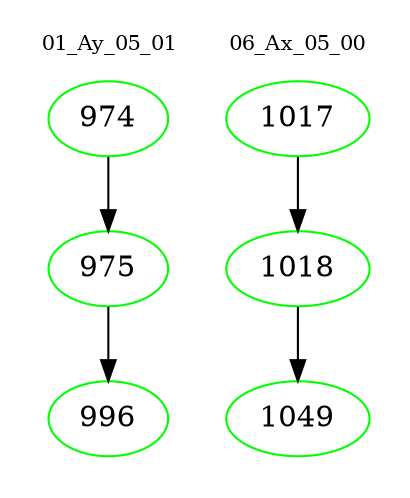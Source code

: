digraph{
subgraph cluster_0 {
color = white
label = "01_Ay_05_01";
fontsize=10;
T0_974 [label="974", color="green"]
T0_974 -> T0_975 [color="black"]
T0_975 [label="975", color="green"]
T0_975 -> T0_996 [color="black"]
T0_996 [label="996", color="green"]
}
subgraph cluster_1 {
color = white
label = "06_Ax_05_00";
fontsize=10;
T1_1017 [label="1017", color="green"]
T1_1017 -> T1_1018 [color="black"]
T1_1018 [label="1018", color="green"]
T1_1018 -> T1_1049 [color="black"]
T1_1049 [label="1049", color="green"]
}
}
